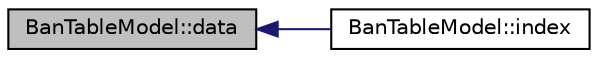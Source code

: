 digraph "BanTableModel::data"
{
  edge [fontname="Helvetica",fontsize="10",labelfontname="Helvetica",labelfontsize="10"];
  node [fontname="Helvetica",fontsize="10",shape=record];
  rankdir="LR";
  Node11 [label="BanTableModel::data",height=0.2,width=0.4,color="black", fillcolor="grey75", style="filled", fontcolor="black"];
  Node11 -> Node12 [dir="back",color="midnightblue",fontsize="10",style="solid",fontname="Helvetica"];
  Node12 [label="BanTableModel::index",height=0.2,width=0.4,color="black", fillcolor="white", style="filled",URL="$d7/d4f/class_ban_table_model.html#ae010501b0c3002dbd10ba13dd301cc64"];
}
